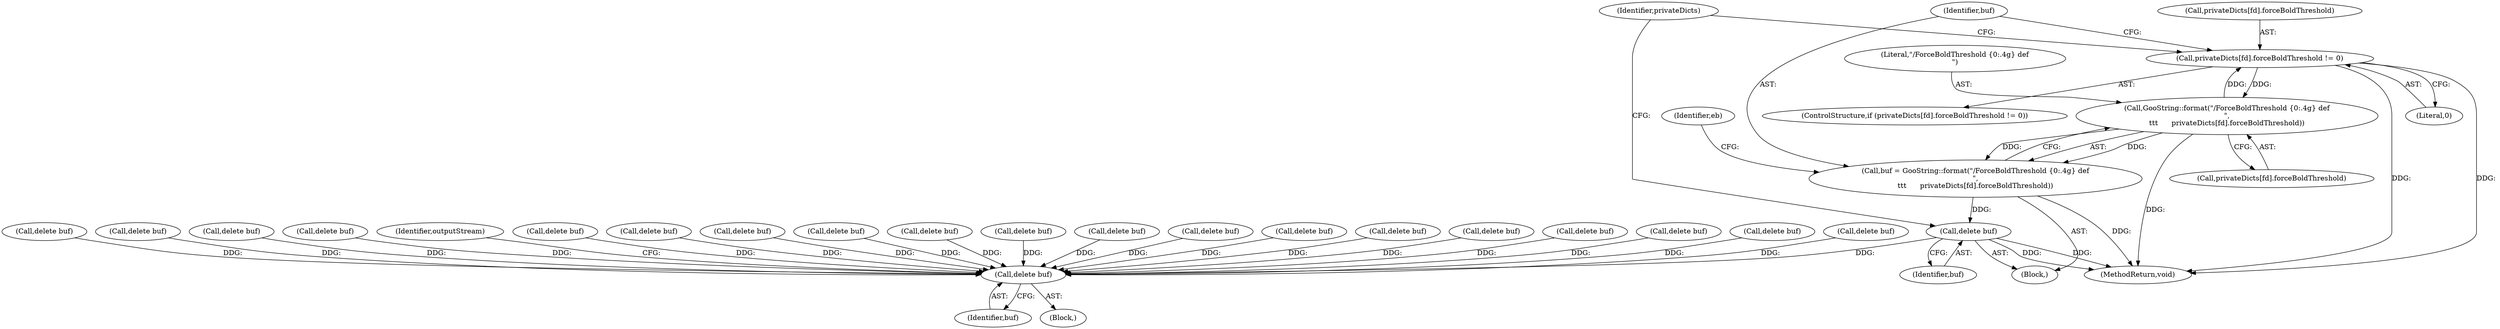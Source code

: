 digraph "0_poppler_da63c35549e8852a410946ab016a3f25ac701bdf@array" {
"1001066" [label="(Call,privateDicts[fd].forceBoldThreshold != 0)"];
"1001076" [label="(Call,GooString::format(\"/ForceBoldThreshold {0:.4g} def\n\",\n\t\t\t      privateDicts[fd].forceBoldThreshold))"];
"1001066" [label="(Call,privateDicts[fd].forceBoldThreshold != 0)"];
"1001074" [label="(Call,buf = GooString::format(\"/ForceBoldThreshold {0:.4g} def\n\",\n\t\t\t      privateDicts[fd].forceBoldThreshold))"];
"1001087" [label="(Call,delete buf)"];
"1000355" [label="(Call,delete buf)"];
"1001088" [label="(Identifier,buf)"];
"1001078" [label="(Call,privateDicts[fd].forceBoldThreshold)"];
"1000762" [label="(Call,delete buf)"];
"1000842" [label="(Call,delete buf)"];
"1001073" [label="(Block,)"];
"1000658" [label="(Call,delete buf)"];
"1000912" [label="(Call,delete buf)"];
"1001085" [label="(Identifier,eb)"];
"1001075" [label="(Identifier,buf)"];
"1001072" [label="(Literal,0)"];
"1001077" [label="(Literal,\"/ForceBoldThreshold {0:.4g} def\n\")"];
"1000356" [label="(Identifier,buf)"];
"1000355" [label="(Call,delete buf)"];
"1000295" [label="(Block,)"];
"1001066" [label="(Call,privateDicts[fd].forceBoldThreshold != 0)"];
"1001135" [label="(Call,delete buf)"];
"1000529" [label="(Call,delete buf)"];
"1000497" [label="(Call,delete buf)"];
"1001111" [label="(Call,delete buf)"];
"1000814" [label="(Call,delete buf)"];
"1001065" [label="(ControlStructure,if (privateDicts[fd].forceBoldThreshold != 0))"];
"1001076" [label="(Call,GooString::format(\"/ForceBoldThreshold {0:.4g} def\n\",\n\t\t\t      privateDicts[fd].forceBoldThreshold))"];
"1001087" [label="(Call,delete buf)"];
"1000890" [label="(Call,delete buf)"];
"1001074" [label="(Call,buf = GooString::format(\"/ForceBoldThreshold {0:.4g} def\n\",\n\t\t\t      privateDicts[fd].forceBoldThreshold))"];
"1001093" [label="(Identifier,privateDicts)"];
"1001067" [label="(Call,privateDicts[fd].forceBoldThreshold)"];
"1000934" [label="(Call,delete buf)"];
"1000477" [label="(Call,delete buf)"];
"1000866" [label="(Call,delete buf)"];
"1000710" [label="(Call,delete buf)"];
"1000358" [label="(Identifier,outputStream)"];
"1000982" [label="(Call,delete buf)"];
"1001258" [label="(Call,delete buf)"];
"1000545" [label="(Call,delete buf)"];
"1001034" [label="(Call,delete buf)"];
"1001475" [label="(MethodReturn,void)"];
"1001063" [label="(Call,delete buf)"];
"1001066" -> "1001065"  [label="AST: "];
"1001066" -> "1001072"  [label="CFG: "];
"1001067" -> "1001066"  [label="AST: "];
"1001072" -> "1001066"  [label="AST: "];
"1001075" -> "1001066"  [label="CFG: "];
"1001093" -> "1001066"  [label="CFG: "];
"1001066" -> "1001475"  [label="DDG: "];
"1001066" -> "1001475"  [label="DDG: "];
"1001076" -> "1001066"  [label="DDG: "];
"1001066" -> "1001076"  [label="DDG: "];
"1001076" -> "1001074"  [label="AST: "];
"1001076" -> "1001078"  [label="CFG: "];
"1001077" -> "1001076"  [label="AST: "];
"1001078" -> "1001076"  [label="AST: "];
"1001074" -> "1001076"  [label="CFG: "];
"1001076" -> "1001475"  [label="DDG: "];
"1001076" -> "1001074"  [label="DDG: "];
"1001076" -> "1001074"  [label="DDG: "];
"1001074" -> "1001073"  [label="AST: "];
"1001075" -> "1001074"  [label="AST: "];
"1001085" -> "1001074"  [label="CFG: "];
"1001074" -> "1001475"  [label="DDG: "];
"1001074" -> "1001087"  [label="DDG: "];
"1001087" -> "1001073"  [label="AST: "];
"1001087" -> "1001088"  [label="CFG: "];
"1001088" -> "1001087"  [label="AST: "];
"1001093" -> "1001087"  [label="CFG: "];
"1001087" -> "1001475"  [label="DDG: "];
"1001087" -> "1001475"  [label="DDG: "];
"1001087" -> "1000355"  [label="DDG: "];
"1000355" -> "1000295"  [label="AST: "];
"1000355" -> "1000356"  [label="CFG: "];
"1000356" -> "1000355"  [label="AST: "];
"1000358" -> "1000355"  [label="CFG: "];
"1000934" -> "1000355"  [label="DDG: "];
"1000497" -> "1000355"  [label="DDG: "];
"1000545" -> "1000355"  [label="DDG: "];
"1001034" -> "1000355"  [label="DDG: "];
"1001063" -> "1000355"  [label="DDG: "];
"1001135" -> "1000355"  [label="DDG: "];
"1000658" -> "1000355"  [label="DDG: "];
"1001258" -> "1000355"  [label="DDG: "];
"1000477" -> "1000355"  [label="DDG: "];
"1000912" -> "1000355"  [label="DDG: "];
"1001111" -> "1000355"  [label="DDG: "];
"1000890" -> "1000355"  [label="DDG: "];
"1000866" -> "1000355"  [label="DDG: "];
"1000710" -> "1000355"  [label="DDG: "];
"1000842" -> "1000355"  [label="DDG: "];
"1000529" -> "1000355"  [label="DDG: "];
"1000814" -> "1000355"  [label="DDG: "];
"1000762" -> "1000355"  [label="DDG: "];
"1000982" -> "1000355"  [label="DDG: "];
}
